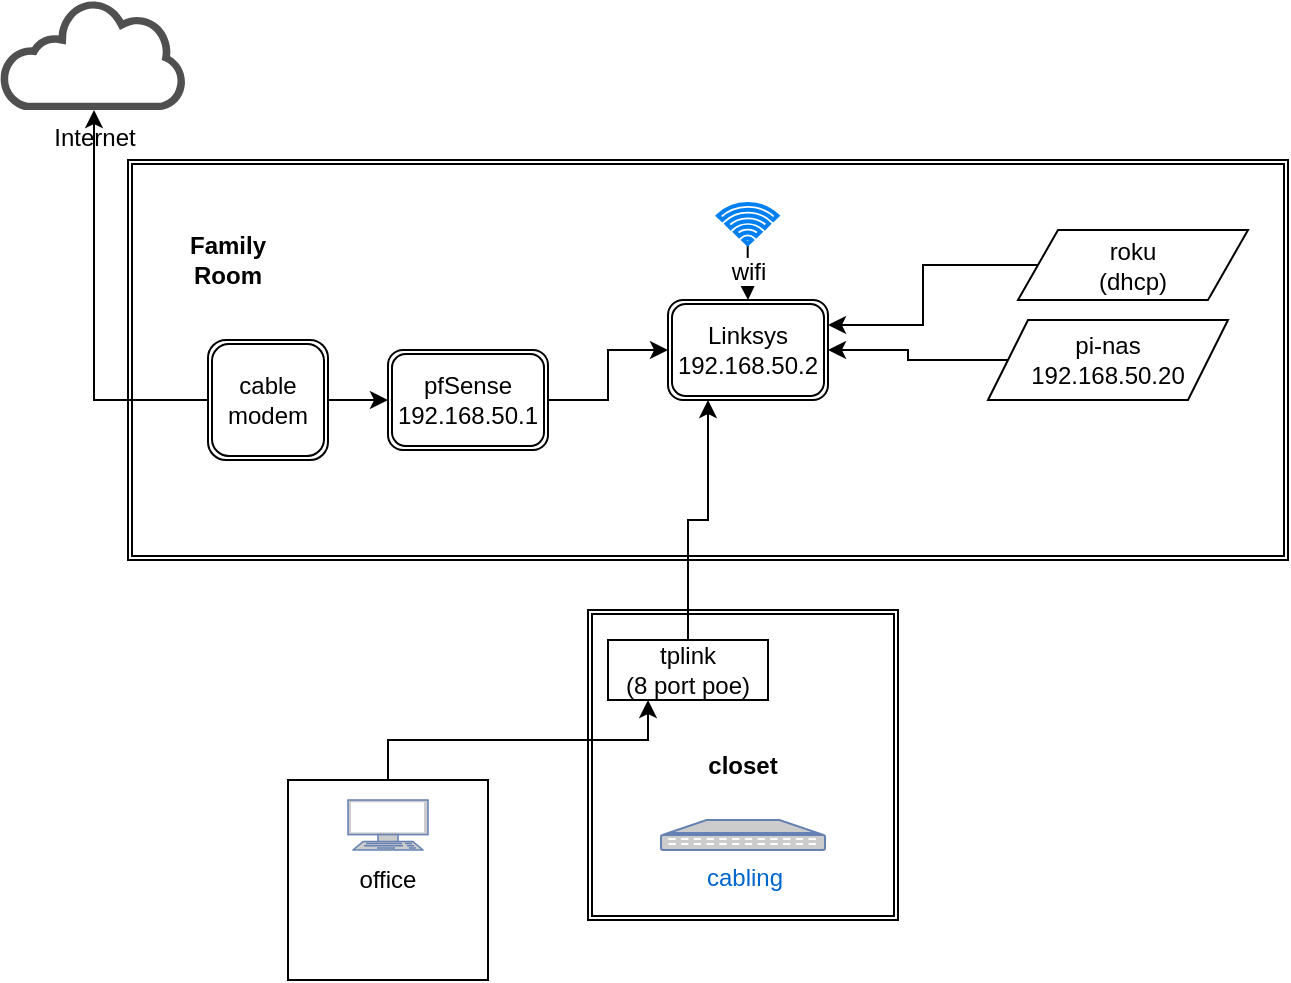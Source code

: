 <mxfile version="13.6.9" type="github">
  <diagram id="ifPVkkNWPCx1PBxa3f1W" name="Page-1">
    <mxGraphModel dx="946" dy="646" grid="1" gridSize="10" guides="1" tooltips="1" connect="1" arrows="1" fold="1" page="1" pageScale="1" pageWidth="850" pageHeight="1100" math="0" shadow="0">
      <root>
        <mxCell id="0" />
        <mxCell id="1" parent="0" />
        <mxCell id="FUUc-pOVJsnHqT-475pJ-2" value="" style="shape=ext;double=1;rounded=0;whiteSpace=wrap;html=1;align=left;" vertex="1" parent="1">
          <mxGeometry x="100" y="120" width="580" height="200" as="geometry" />
        </mxCell>
        <mxCell id="aL_iIcGIK7Afld9mCZSJ-18" value="&lt;b&gt;closet&lt;/b&gt;" style="shape=ext;double=1;whiteSpace=wrap;html=1;aspect=fixed;" parent="1" vertex="1">
          <mxGeometry x="330" y="345" width="155" height="155" as="geometry" />
        </mxCell>
        <mxCell id="aL_iIcGIK7Afld9mCZSJ-4" style="edgeStyle=orthogonalEdgeStyle;rounded=0;orthogonalLoop=1;jettySize=auto;html=1;entryX=0;entryY=0.5;entryDx=0;entryDy=0;verticalAlign=middle;" parent="1" source="aL_iIcGIK7Afld9mCZSJ-2" target="aL_iIcGIK7Afld9mCZSJ-5" edge="1">
          <mxGeometry relative="1" as="geometry">
            <mxPoint x="140" y="310" as="targetPoint" />
          </mxGeometry>
        </mxCell>
        <mxCell id="FUUc-pOVJsnHqT-475pJ-8" style="edgeStyle=orthogonalEdgeStyle;rounded=0;orthogonalLoop=1;jettySize=auto;html=1;" edge="1" parent="1" source="aL_iIcGIK7Afld9mCZSJ-2" target="FUUc-pOVJsnHqT-475pJ-6">
          <mxGeometry relative="1" as="geometry">
            <Array as="points">
              <mxPoint x="83" y="240" />
            </Array>
          </mxGeometry>
        </mxCell>
        <mxCell id="aL_iIcGIK7Afld9mCZSJ-2" value="cable&lt;br&gt;modem" style="shape=ext;double=1;rounded=1;whiteSpace=wrap;html=1;" parent="1" vertex="1">
          <mxGeometry x="140" y="210" width="60" height="60" as="geometry" />
        </mxCell>
        <mxCell id="aL_iIcGIK7Afld9mCZSJ-10" style="edgeStyle=orthogonalEdgeStyle;rounded=0;orthogonalLoop=1;jettySize=auto;html=1;entryX=0;entryY=0.5;entryDx=0;entryDy=0;" parent="1" source="aL_iIcGIK7Afld9mCZSJ-5" target="aL_iIcGIK7Afld9mCZSJ-6" edge="1">
          <mxGeometry relative="1" as="geometry" />
        </mxCell>
        <mxCell id="aL_iIcGIK7Afld9mCZSJ-5" value="pfSense&lt;br&gt;192.168.50.1" style="shape=ext;double=1;rounded=1;whiteSpace=wrap;html=1;" parent="1" vertex="1">
          <mxGeometry x="230" y="215" width="80" height="50" as="geometry" />
        </mxCell>
        <mxCell id="aL_iIcGIK7Afld9mCZSJ-6" value="Linksys&lt;br&gt;192.168.50.2" style="shape=ext;double=1;rounded=1;whiteSpace=wrap;html=1;" parent="1" vertex="1">
          <mxGeometry x="370" y="190" width="80" height="50" as="geometry" />
        </mxCell>
        <mxCell id="aL_iIcGIK7Afld9mCZSJ-9" style="edgeStyle=orthogonalEdgeStyle;rounded=0;orthogonalLoop=1;jettySize=auto;html=1;entryX=0.25;entryY=1;entryDx=0;entryDy=0;" parent="1" source="aL_iIcGIK7Afld9mCZSJ-8" target="aL_iIcGIK7Afld9mCZSJ-6" edge="1">
          <mxGeometry relative="1" as="geometry" />
        </mxCell>
        <mxCell id="aL_iIcGIK7Afld9mCZSJ-8" value="tplink&lt;br&gt;(8 port poe)" style="rounded=1;whiteSpace=wrap;html=1;arcSize=0;" parent="1" vertex="1">
          <mxGeometry x="340" y="360" width="80" height="30" as="geometry" />
        </mxCell>
        <mxCell id="aL_iIcGIK7Afld9mCZSJ-13" style="edgeStyle=orthogonalEdgeStyle;rounded=0;orthogonalLoop=1;jettySize=auto;html=1;entryX=0.25;entryY=1;entryDx=0;entryDy=0;exitX=0.5;exitY=0;exitDx=0;exitDy=0;" parent="1" source="aL_iIcGIK7Afld9mCZSJ-11" target="aL_iIcGIK7Afld9mCZSJ-8" edge="1">
          <mxGeometry relative="1" as="geometry" />
        </mxCell>
        <mxCell id="aL_iIcGIK7Afld9mCZSJ-11" value="office" style="whiteSpace=wrap;html=1;aspect=fixed;" parent="1" vertex="1">
          <mxGeometry x="180" y="430" width="100" height="100" as="geometry" />
        </mxCell>
        <mxCell id="FUUc-pOVJsnHqT-475pJ-15" style="edgeStyle=orthogonalEdgeStyle;rounded=0;orthogonalLoop=1;jettySize=auto;html=1;entryX=1;entryY=0.25;entryDx=0;entryDy=0;fontColor=#080808;" edge="1" parent="1" source="aL_iIcGIK7Afld9mCZSJ-14" target="aL_iIcGIK7Afld9mCZSJ-6">
          <mxGeometry relative="1" as="geometry" />
        </mxCell>
        <mxCell id="aL_iIcGIK7Afld9mCZSJ-14" value="roku&lt;br&gt;(dhcp)" style="shape=parallelogram;perimeter=parallelogramPerimeter;whiteSpace=wrap;html=1;fixedSize=1;" parent="1" vertex="1">
          <mxGeometry x="545" y="155" width="115" height="35" as="geometry" />
        </mxCell>
        <mxCell id="aL_iIcGIK7Afld9mCZSJ-17" style="edgeStyle=orthogonalEdgeStyle;rounded=0;orthogonalLoop=1;jettySize=auto;html=1;exitX=0.5;exitY=1;exitDx=0;exitDy=0;" parent="1" source="aL_iIcGIK7Afld9mCZSJ-14" target="aL_iIcGIK7Afld9mCZSJ-14" edge="1">
          <mxGeometry relative="1" as="geometry" />
        </mxCell>
        <mxCell id="FUUc-pOVJsnHqT-475pJ-14" style="edgeStyle=orthogonalEdgeStyle;rounded=0;orthogonalLoop=1;jettySize=auto;html=1;entryX=1;entryY=0.5;entryDx=0;entryDy=0;fontColor=#080808;" edge="1" parent="1" source="aL_iIcGIK7Afld9mCZSJ-20" target="aL_iIcGIK7Afld9mCZSJ-6">
          <mxGeometry relative="1" as="geometry" />
        </mxCell>
        <mxCell id="aL_iIcGIK7Afld9mCZSJ-20" value="pi-nas&lt;br&gt;192.168.50.20" style="shape=parallelogram;perimeter=parallelogramPerimeter;whiteSpace=wrap;html=1;fixedSize=1;" parent="1" vertex="1">
          <mxGeometry x="530" y="200" width="120" height="40" as="geometry" />
        </mxCell>
        <mxCell id="FUUc-pOVJsnHqT-475pJ-5" value="Family Room" style="text;html=1;strokeColor=none;fillColor=none;align=center;verticalAlign=middle;whiteSpace=wrap;rounded=0;fontStyle=1" vertex="1" parent="1">
          <mxGeometry x="130" y="160" width="40" height="20" as="geometry" />
        </mxCell>
        <mxCell id="FUUc-pOVJsnHqT-475pJ-6" value="Internet" style="pointerEvents=1;shadow=0;dashed=0;html=1;strokeColor=none;fillColor=#505050;labelPosition=center;verticalLabelPosition=bottom;outlineConnect=0;verticalAlign=top;align=center;shape=mxgraph.office.clouds.cloud;" vertex="1" parent="1">
          <mxGeometry x="36" y="40" width="94" height="55" as="geometry" />
        </mxCell>
        <mxCell id="FUUc-pOVJsnHqT-475pJ-7" value="" style="fontColor=#0066CC;verticalAlign=top;verticalLabelPosition=bottom;labelPosition=center;align=center;html=1;outlineConnect=0;fillColor=#CCCCCC;strokeColor=#6881B3;gradientColor=none;gradientDirection=north;strokeWidth=2;shape=mxgraph.networks.terminal;" vertex="1" parent="1">
          <mxGeometry x="210" y="440" width="40" height="25" as="geometry" />
        </mxCell>
        <mxCell id="FUUc-pOVJsnHqT-475pJ-9" value="cabling" style="fontColor=#0066CC;verticalAlign=top;verticalLabelPosition=bottom;labelPosition=center;align=center;html=1;outlineConnect=0;fillColor=#CCCCCC;strokeColor=#6881B3;gradientColor=none;gradientDirection=north;strokeWidth=2;shape=mxgraph.networks.patch_panel;" vertex="1" parent="1">
          <mxGeometry x="366.5" y="450" width="82" height="15" as="geometry" />
        </mxCell>
        <mxCell id="FUUc-pOVJsnHqT-475pJ-12" style="edgeStyle=orthogonalEdgeStyle;rounded=0;orthogonalLoop=1;jettySize=auto;html=1;" edge="1" parent="1" source="FUUc-pOVJsnHqT-475pJ-11" target="aL_iIcGIK7Afld9mCZSJ-6">
          <mxGeometry relative="1" as="geometry" />
        </mxCell>
        <mxCell id="FUUc-pOVJsnHqT-475pJ-11" value="wifi" style="html=1;verticalLabelPosition=bottom;align=center;labelBackgroundColor=#ffffff;verticalAlign=top;strokeWidth=2;strokeColor=#0080F0;shadow=0;dashed=0;shape=mxgraph.ios7.icons.wifi;pointerEvents=1" vertex="1" parent="1">
          <mxGeometry x="395.0" y="142" width="29.7" height="20" as="geometry" />
        </mxCell>
      </root>
    </mxGraphModel>
  </diagram>
</mxfile>
